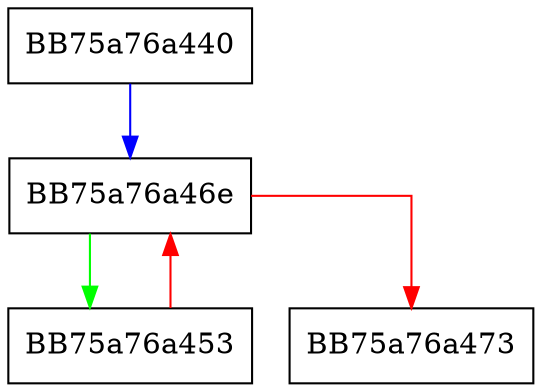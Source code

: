 digraph FreeAssertList {
  node [shape="box"];
  graph [splines=ortho];
  BB75a76a440 -> BB75a76a46e [color="blue"];
  BB75a76a453 -> BB75a76a46e [color="red"];
  BB75a76a46e -> BB75a76a453 [color="green"];
  BB75a76a46e -> BB75a76a473 [color="red"];
}